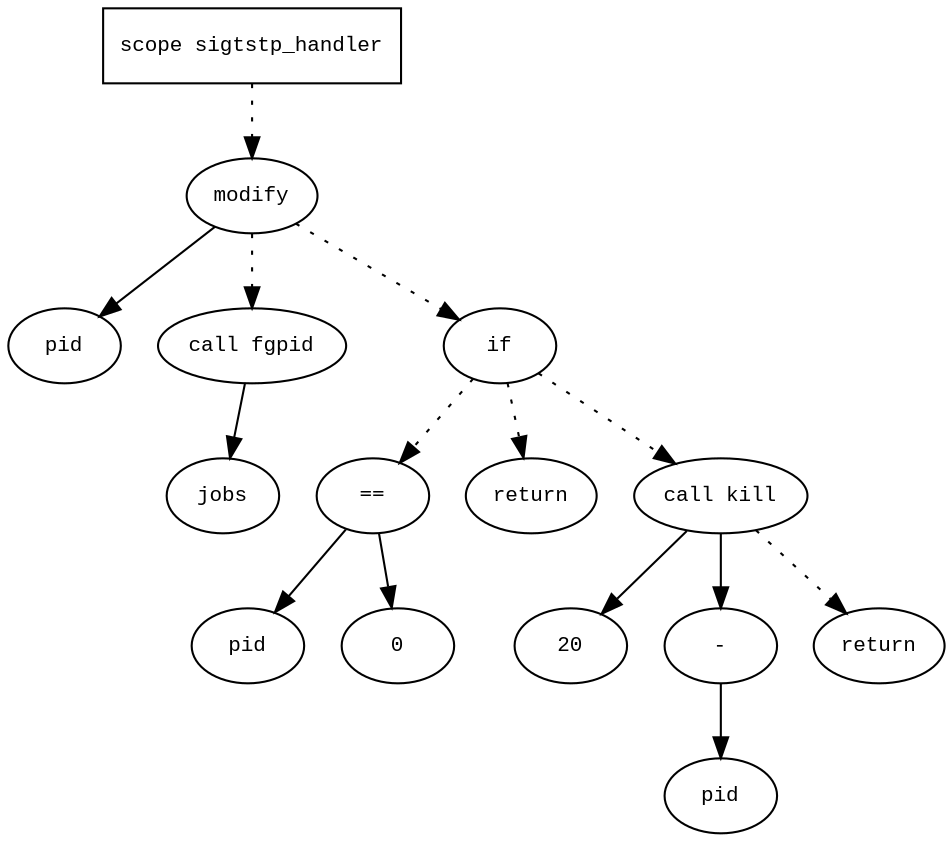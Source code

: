 digraph AST {
  graph [fontname="Times New Roman",fontsize=10];
  node  [fontname="Courier New",fontsize=10];
  edge  [fontname="Times New Roman",fontsize=10];

  node1 [label="scope sigtstp_handler",shape=box];
  node2 [label="modify",shape=ellipse];
  node3 [label="pid",shape=ellipse];
  node2 -> node3;
  node4 [label="call fgpid",shape=ellipse];
  node5 [label="jobs",shape=ellipse];
  node4 -> node5;
  node2 -> node4 [style=dotted];
  node1 -> node2 [style=dotted];
  node6 [label="if",shape=ellipse];
  node2 -> node6 [style=dotted];
  node7 [label="==",shape=ellipse];
  node8 [label="pid",shape=ellipse];
  node7 -> node8;
  node9 [label="0",shape=ellipse];
  node7 -> node9;
  node6 -> node7 [style=dotted];
  node10 [label="return",shape=ellipse];
  node6 -> node10 [style=dotted];
  node11 [label="call kill",shape=ellipse];
  node12 [label="20",shape=ellipse];
  node11 -> node12;
  node13 [label="-",shape=ellipse];
  node14 [label="pid",shape=ellipse];
  node13 -> node14;
  node11 -> node13;
  node6 -> node11 [style=dotted];
  node15 [label="return",shape=ellipse];
  node11 -> node15 [style=dotted];
} 